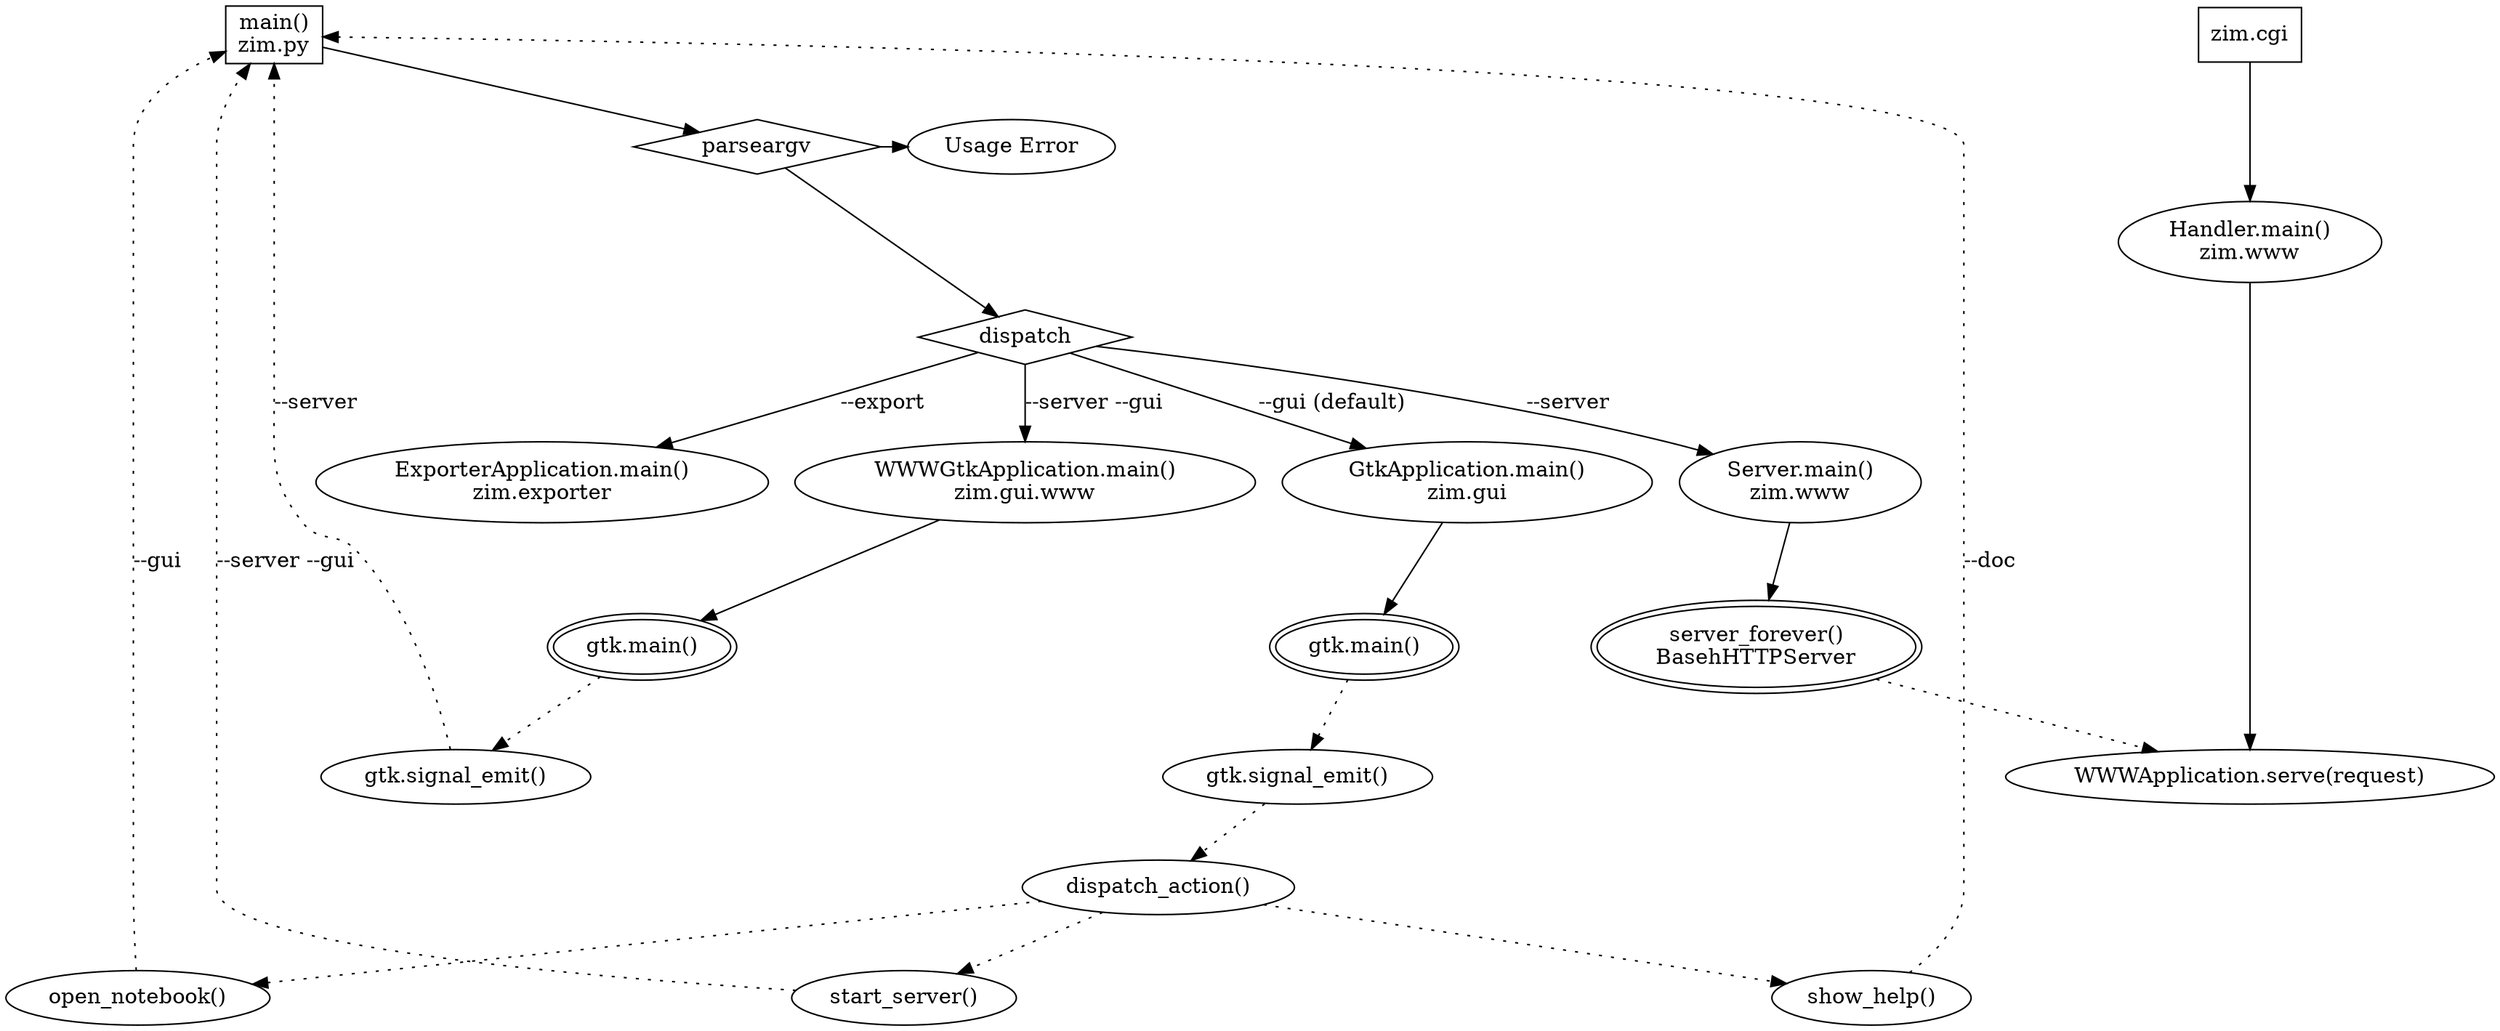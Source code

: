 digraph g {
	/* starting points */
	main [ label="main()\nzim.py" shape = box]
	cgibin [label = "zim.cgi" shape = box]
	{ rank=same; main; cgibin }

	parseargv [ lable = "parse argv" shape = diamond ]
	dispatch [ shape = diamond ]
	usageerror [label = "Usage Error" ]

	/* main loops */
	gtkmain [label = "gtk.main()" peripheries = 2]
	gtkmain1 [label = "gtk.main()" peripheries = 2]
	wwwloop [ label = "server_forever()\nBasehHTTPServer" peripheries = 2]
	{ rank=same; gtkmain; gtkmain1; wwwloop }

	/* other steps */
	guimain [label = "GtkApplication.main()\nzim.gui"]
	gtksignal [label ="gtk.signal_emit()" ]
	gtksignal1 [label ="gtk.signal_emit()" ]
	wwwmain [ label = "Server.main()\nzim.www" ]
	wwwserve [ label = "WWWApplication.serve(request)"]
	exporter [ label = "ExporterApplication.main()\nzim.exporter"]
	wwwguimain [ label = "WWWGtkApplication.main()\nzim.gui.www"]
	wwwcgi [label = "Handler.main()\nzim.www" ]

	/* primary flow from start to main loop */
	main -> parseargv
	parseargv -> dispatch
	parseargv -> usageerror [minlen = 0]
	dispatch -> guimain [label="--gui (default)"]
	dispatch -> wwwmain [label="--server"]
	dispatch -> exporter [label="--export"]
	dispatch -> wwwguimain [label="--server --gui"]
	guimain -> gtkmain
	wwwmain -> wwwloop
	wwwguimain -> gtkmain1

	/* flow cgi-bin */
	cgibin -> wwwcgi
	wwwcgi -> wwwserve

	/* actions spawned by main loop */
	gtkmain -> gtksignal [style = dotted]
	gtksignal -> "dispatch_action()" [style = dotted]
	"dispatch_action()" -> "open_notebook()" [style = dotted]
	"open_notebook()" -> main [style = dotted label ="--gui"]
	"dispatch_action()" -> "start_server()" [style = dotted]
	"start_server()" -> main [style = dotted label ="--server --gui"]
	"dispatch_action()" -> "show_help()" [style = dotted]
	"show_help()" -> main [style = dotted label ="--doc"]
	wwwloop -> wwwserve [style = dotted]
	gtkmain1 -> gtksignal1 [style = dotted]
	gtksignal1 -> main [style = dotted label="--server"]
}